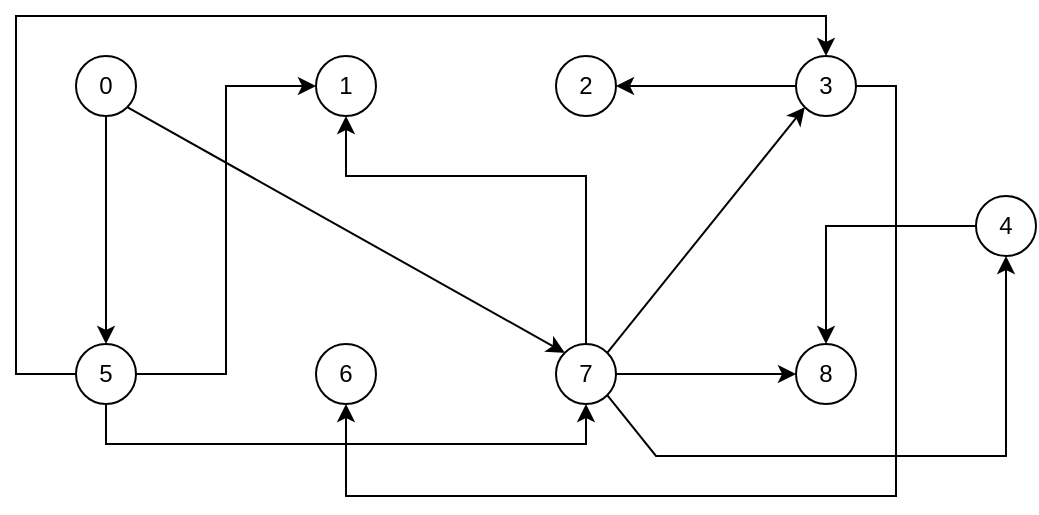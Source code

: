 <mxfile version="22.0.4" type="google">
  <diagram name="Page-1" id="YhpZWK5rZaFt3dcPmeIu">
    <mxGraphModel grid="1" page="1" gridSize="10" guides="1" tooltips="1" connect="1" arrows="1" fold="1" pageScale="1" pageWidth="1169" pageHeight="827" math="0" shadow="0">
      <root>
        <mxCell id="0" />
        <mxCell id="1" parent="0" />
        <mxCell id="s6-SCaLtRSMU_NXk_AOt-10" style="edgeStyle=orthogonalEdgeStyle;rounded=0;orthogonalLoop=1;jettySize=auto;html=1;entryX=0.5;entryY=0;entryDx=0;entryDy=0;" edge="1" parent="1" source="s6-SCaLtRSMU_NXk_AOt-1" target="s6-SCaLtRSMU_NXk_AOt-6">
          <mxGeometry relative="1" as="geometry" />
        </mxCell>
        <mxCell id="s6-SCaLtRSMU_NXk_AOt-1" value="0" style="ellipse;whiteSpace=wrap;html=1;aspect=fixed;" vertex="1" parent="1">
          <mxGeometry x="580" y="270" width="30" height="30" as="geometry" />
        </mxCell>
        <mxCell id="s6-SCaLtRSMU_NXk_AOt-2" value="1" style="ellipse;whiteSpace=wrap;html=1;aspect=fixed;" vertex="1" parent="1">
          <mxGeometry x="700" y="270" width="30" height="30" as="geometry" />
        </mxCell>
        <mxCell id="s6-SCaLtRSMU_NXk_AOt-3" value="2" style="ellipse;whiteSpace=wrap;html=1;aspect=fixed;" vertex="1" parent="1">
          <mxGeometry x="820" y="270" width="30" height="30" as="geometry" />
        </mxCell>
        <mxCell id="s6-SCaLtRSMU_NXk_AOt-14" style="edgeStyle=orthogonalEdgeStyle;rounded=0;orthogonalLoop=1;jettySize=auto;html=1;entryX=1;entryY=0.5;entryDx=0;entryDy=0;" edge="1" parent="1" source="s6-SCaLtRSMU_NXk_AOt-4" target="s6-SCaLtRSMU_NXk_AOt-3">
          <mxGeometry relative="1" as="geometry" />
        </mxCell>
        <mxCell id="s6-SCaLtRSMU_NXk_AOt-15" style="edgeStyle=orthogonalEdgeStyle;rounded=0;orthogonalLoop=1;jettySize=auto;html=1;entryX=0.5;entryY=1;entryDx=0;entryDy=0;" edge="1" parent="1" source="s6-SCaLtRSMU_NXk_AOt-4" target="s6-SCaLtRSMU_NXk_AOt-7">
          <mxGeometry relative="1" as="geometry">
            <Array as="points">
              <mxPoint x="990" y="285" />
              <mxPoint x="990" y="490" />
              <mxPoint x="715" y="490" />
            </Array>
          </mxGeometry>
        </mxCell>
        <mxCell id="s6-SCaLtRSMU_NXk_AOt-4" value="3" style="ellipse;whiteSpace=wrap;html=1;aspect=fixed;" vertex="1" parent="1">
          <mxGeometry x="940" y="270" width="30" height="30" as="geometry" />
        </mxCell>
        <mxCell id="s6-SCaLtRSMU_NXk_AOt-26" style="edgeStyle=orthogonalEdgeStyle;rounded=0;orthogonalLoop=1;jettySize=auto;html=1;entryX=0.5;entryY=0;entryDx=0;entryDy=0;" edge="1" parent="1" source="s6-SCaLtRSMU_NXk_AOt-5" target="s6-SCaLtRSMU_NXk_AOt-9">
          <mxGeometry relative="1" as="geometry" />
        </mxCell>
        <mxCell id="s6-SCaLtRSMU_NXk_AOt-5" value="4" style="ellipse;whiteSpace=wrap;html=1;aspect=fixed;" vertex="1" parent="1">
          <mxGeometry x="1030" y="340" width="30" height="30" as="geometry" />
        </mxCell>
        <mxCell id="s6-SCaLtRSMU_NXk_AOt-12" style="edgeStyle=orthogonalEdgeStyle;rounded=0;orthogonalLoop=1;jettySize=auto;html=1;entryX=0.5;entryY=1;entryDx=0;entryDy=0;" edge="1" parent="1" source="s6-SCaLtRSMU_NXk_AOt-6" target="s6-SCaLtRSMU_NXk_AOt-8">
          <mxGeometry relative="1" as="geometry">
            <Array as="points">
              <mxPoint x="595" y="464" />
              <mxPoint x="835" y="464" />
            </Array>
          </mxGeometry>
        </mxCell>
        <mxCell id="s6-SCaLtRSMU_NXk_AOt-13" style="edgeStyle=orthogonalEdgeStyle;rounded=0;orthogonalLoop=1;jettySize=auto;html=1;entryX=0.5;entryY=0;entryDx=0;entryDy=0;" edge="1" parent="1" source="s6-SCaLtRSMU_NXk_AOt-6" target="s6-SCaLtRSMU_NXk_AOt-4">
          <mxGeometry relative="1" as="geometry">
            <Array as="points">
              <mxPoint x="550" y="429" />
              <mxPoint x="550" y="250" />
              <mxPoint x="955" y="250" />
            </Array>
          </mxGeometry>
        </mxCell>
        <mxCell id="s6-SCaLtRSMU_NXk_AOt-27" style="edgeStyle=orthogonalEdgeStyle;rounded=0;orthogonalLoop=1;jettySize=auto;html=1;entryX=0;entryY=0.5;entryDx=0;entryDy=0;" edge="1" parent="1" source="s6-SCaLtRSMU_NXk_AOt-6" target="s6-SCaLtRSMU_NXk_AOt-2">
          <mxGeometry relative="1" as="geometry" />
        </mxCell>
        <mxCell id="s6-SCaLtRSMU_NXk_AOt-6" value="5" style="ellipse;whiteSpace=wrap;html=1;aspect=fixed;" vertex="1" parent="1">
          <mxGeometry x="580" y="414" width="30" height="30" as="geometry" />
        </mxCell>
        <mxCell id="s6-SCaLtRSMU_NXk_AOt-7" value="6" style="ellipse;whiteSpace=wrap;html=1;aspect=fixed;" vertex="1" parent="1">
          <mxGeometry x="700" y="414" width="30" height="30" as="geometry" />
        </mxCell>
        <mxCell id="s6-SCaLtRSMU_NXk_AOt-21" style="edgeStyle=orthogonalEdgeStyle;rounded=0;orthogonalLoop=1;jettySize=auto;html=1;entryX=0;entryY=0.5;entryDx=0;entryDy=0;" edge="1" parent="1" source="s6-SCaLtRSMU_NXk_AOt-8" target="s6-SCaLtRSMU_NXk_AOt-9">
          <mxGeometry relative="1" as="geometry" />
        </mxCell>
        <mxCell id="s6-SCaLtRSMU_NXk_AOt-25" style="edgeStyle=orthogonalEdgeStyle;rounded=0;orthogonalLoop=1;jettySize=auto;html=1;entryX=0.5;entryY=1;entryDx=0;entryDy=0;" edge="1" parent="1" source="s6-SCaLtRSMU_NXk_AOt-8" target="s6-SCaLtRSMU_NXk_AOt-2">
          <mxGeometry relative="1" as="geometry">
            <Array as="points">
              <mxPoint x="835" y="330" />
              <mxPoint x="715" y="330" />
            </Array>
          </mxGeometry>
        </mxCell>
        <mxCell id="s6-SCaLtRSMU_NXk_AOt-8" value="7" style="ellipse;whiteSpace=wrap;html=1;aspect=fixed;" vertex="1" parent="1">
          <mxGeometry x="820" y="414" width="30" height="30" as="geometry" />
        </mxCell>
        <mxCell id="s6-SCaLtRSMU_NXk_AOt-9" value="8" style="ellipse;whiteSpace=wrap;html=1;aspect=fixed;" vertex="1" parent="1">
          <mxGeometry x="940" y="414" width="30" height="30" as="geometry" />
        </mxCell>
        <mxCell id="s6-SCaLtRSMU_NXk_AOt-19" value="" style="endArrow=classic;html=1;rounded=0;exitX=1;exitY=0;exitDx=0;exitDy=0;entryX=0;entryY=1;entryDx=0;entryDy=0;" edge="1" parent="1" source="s6-SCaLtRSMU_NXk_AOt-8" target="s6-SCaLtRSMU_NXk_AOt-4">
          <mxGeometry width="50" height="50" relative="1" as="geometry">
            <mxPoint x="690" y="400" as="sourcePoint" />
            <mxPoint x="740" y="350" as="targetPoint" />
          </mxGeometry>
        </mxCell>
        <mxCell id="s6-SCaLtRSMU_NXk_AOt-20" value="" style="endArrow=classic;html=1;rounded=0;exitX=1;exitY=1;exitDx=0;exitDy=0;entryX=0;entryY=0;entryDx=0;entryDy=0;" edge="1" parent="1" source="s6-SCaLtRSMU_NXk_AOt-1" target="s6-SCaLtRSMU_NXk_AOt-8">
          <mxGeometry width="50" height="50" relative="1" as="geometry">
            <mxPoint x="690" y="400" as="sourcePoint" />
            <mxPoint x="740" y="350" as="targetPoint" />
          </mxGeometry>
        </mxCell>
        <mxCell id="s6-SCaLtRSMU_NXk_AOt-24" value="" style="endArrow=classic;html=1;rounded=0;exitX=1;exitY=1;exitDx=0;exitDy=0;entryX=0.5;entryY=1;entryDx=0;entryDy=0;" edge="1" parent="1" source="s6-SCaLtRSMU_NXk_AOt-8" target="s6-SCaLtRSMU_NXk_AOt-5">
          <mxGeometry width="50" height="50" relative="1" as="geometry">
            <mxPoint x="690" y="400" as="sourcePoint" />
            <mxPoint x="740" y="350" as="targetPoint" />
            <Array as="points">
              <mxPoint x="870" y="470" />
              <mxPoint x="1045" y="470" />
            </Array>
          </mxGeometry>
        </mxCell>
      </root>
    </mxGraphModel>
  </diagram>
</mxfile>
